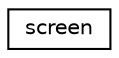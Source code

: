 digraph "Graphical Class Hierarchy"
{
  edge [fontname="Helvetica",fontsize="10",labelfontname="Helvetica",labelfontsize="10"];
  node [fontname="Helvetica",fontsize="10",shape=record];
  rankdir="LR";
  Node1 [label="screen",height=0.2,width=0.4,color="black", fillcolor="white", style="filled",URL="$classscreen.html",tooltip="A classe screen cria uma tela para desenho. "];
}
